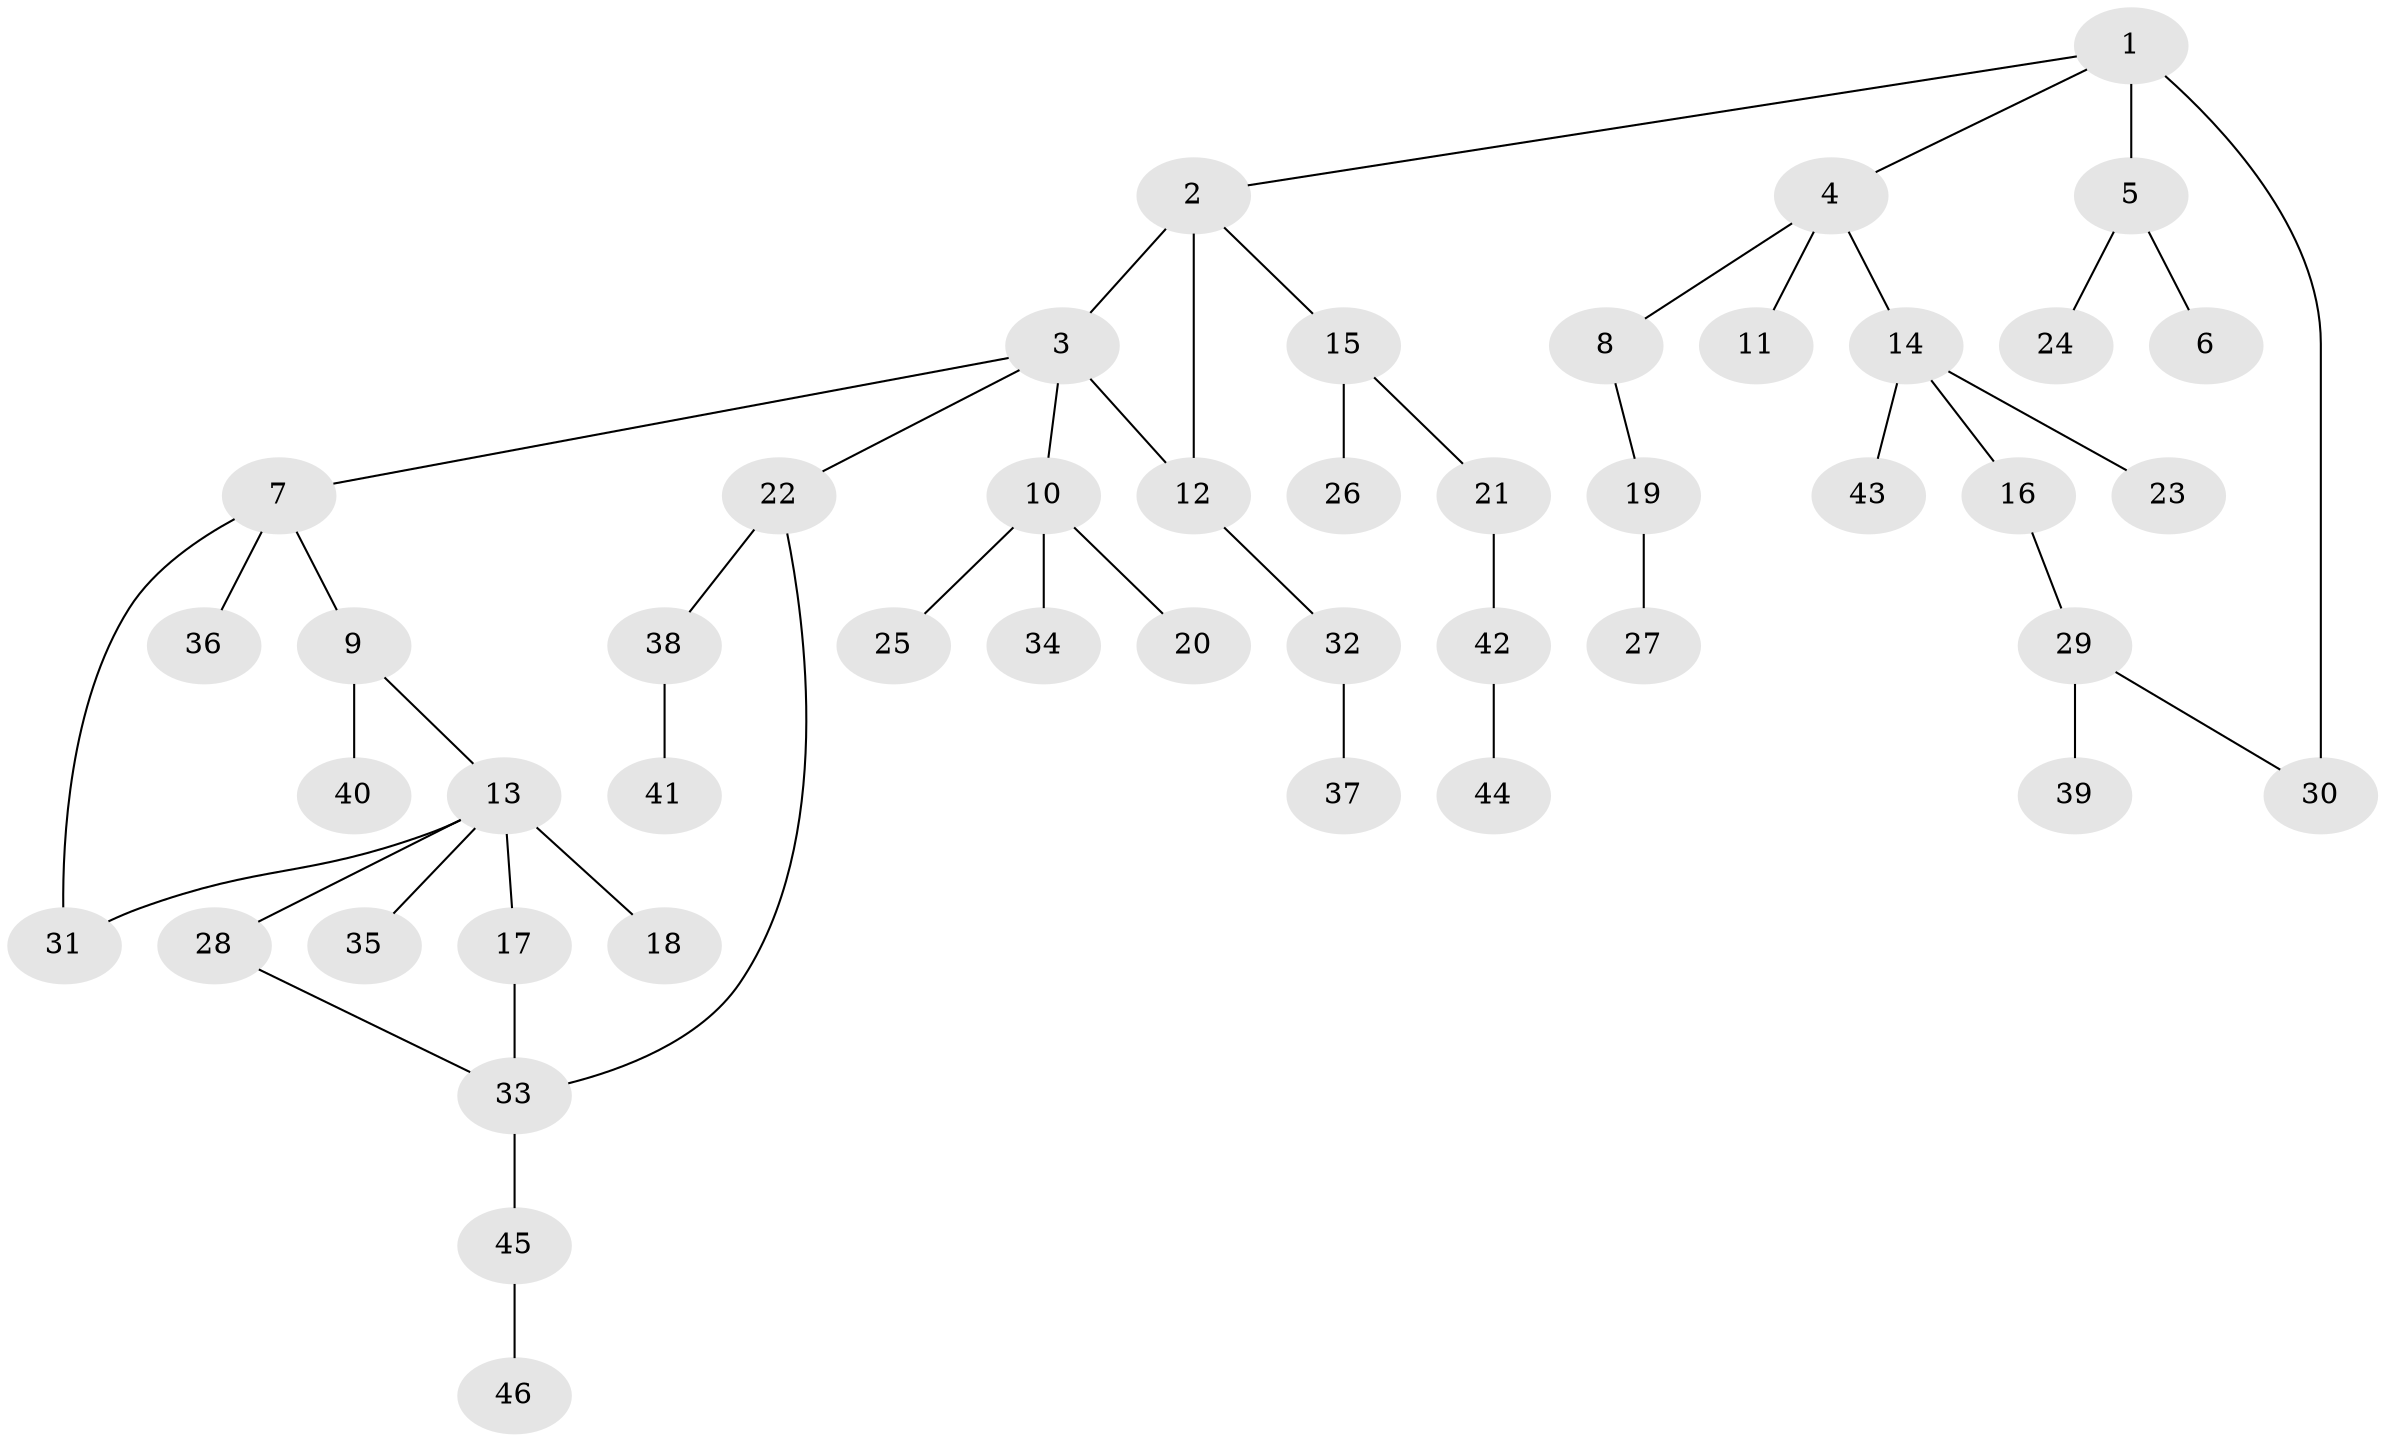 // original degree distribution, {4: 0.08791208791208792, 7: 0.01098901098901099, 5: 0.02197802197802198, 2: 0.24175824175824176, 3: 0.18681318681318682, 1: 0.43956043956043955, 6: 0.01098901098901099}
// Generated by graph-tools (version 1.1) at 2025/34/03/09/25 02:34:02]
// undirected, 46 vertices, 50 edges
graph export_dot {
graph [start="1"]
  node [color=gray90,style=filled];
  1;
  2;
  3;
  4;
  5;
  6;
  7;
  8;
  9;
  10;
  11;
  12;
  13;
  14;
  15;
  16;
  17;
  18;
  19;
  20;
  21;
  22;
  23;
  24;
  25;
  26;
  27;
  28;
  29;
  30;
  31;
  32;
  33;
  34;
  35;
  36;
  37;
  38;
  39;
  40;
  41;
  42;
  43;
  44;
  45;
  46;
  1 -- 2 [weight=1.0];
  1 -- 4 [weight=1.0];
  1 -- 5 [weight=1.0];
  1 -- 30 [weight=2.0];
  2 -- 3 [weight=2.0];
  2 -- 12 [weight=1.0];
  2 -- 15 [weight=1.0];
  3 -- 7 [weight=1.0];
  3 -- 10 [weight=1.0];
  3 -- 12 [weight=1.0];
  3 -- 22 [weight=1.0];
  4 -- 8 [weight=1.0];
  4 -- 11 [weight=1.0];
  4 -- 14 [weight=1.0];
  5 -- 6 [weight=1.0];
  5 -- 24 [weight=1.0];
  7 -- 9 [weight=1.0];
  7 -- 31 [weight=1.0];
  7 -- 36 [weight=1.0];
  8 -- 19 [weight=1.0];
  9 -- 13 [weight=1.0];
  9 -- 40 [weight=2.0];
  10 -- 20 [weight=1.0];
  10 -- 25 [weight=1.0];
  10 -- 34 [weight=2.0];
  12 -- 32 [weight=1.0];
  13 -- 17 [weight=1.0];
  13 -- 18 [weight=2.0];
  13 -- 28 [weight=1.0];
  13 -- 31 [weight=1.0];
  13 -- 35 [weight=1.0];
  14 -- 16 [weight=1.0];
  14 -- 23 [weight=1.0];
  14 -- 43 [weight=1.0];
  15 -- 21 [weight=1.0];
  15 -- 26 [weight=1.0];
  16 -- 29 [weight=1.0];
  17 -- 33 [weight=1.0];
  19 -- 27 [weight=1.0];
  21 -- 42 [weight=1.0];
  22 -- 33 [weight=1.0];
  22 -- 38 [weight=1.0];
  28 -- 33 [weight=1.0];
  29 -- 30 [weight=1.0];
  29 -- 39 [weight=1.0];
  32 -- 37 [weight=1.0];
  33 -- 45 [weight=1.0];
  38 -- 41 [weight=1.0];
  42 -- 44 [weight=1.0];
  45 -- 46 [weight=1.0];
}
